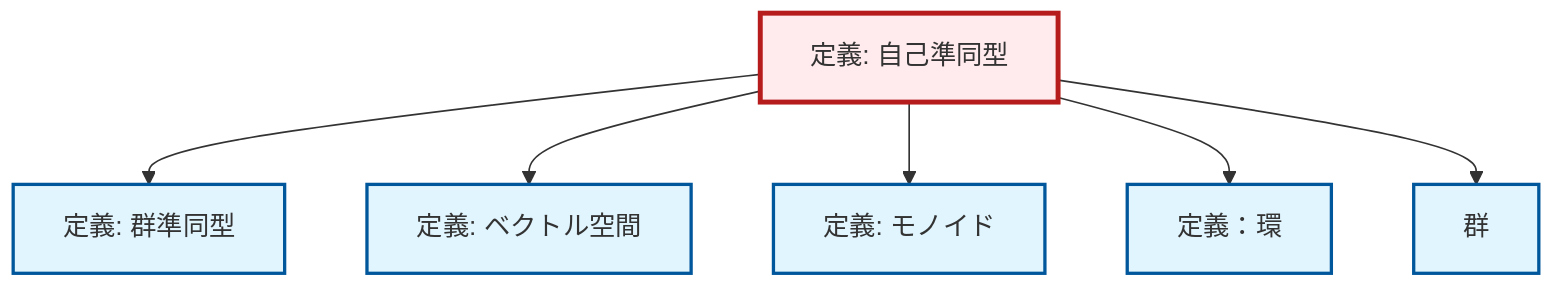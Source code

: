 graph TD
    classDef definition fill:#e1f5fe,stroke:#01579b,stroke-width:2px
    classDef theorem fill:#f3e5f5,stroke:#4a148c,stroke-width:2px
    classDef axiom fill:#fff3e0,stroke:#e65100,stroke-width:2px
    classDef example fill:#e8f5e9,stroke:#1b5e20,stroke-width:2px
    classDef current fill:#ffebee,stroke:#b71c1c,stroke-width:3px
    def-monoid["定義: モノイド"]:::definition
    def-endomorphism["定義: 自己準同型"]:::definition
    def-vector-space["定義: ベクトル空間"]:::definition
    def-ring["定義：環"]:::definition
    def-homomorphism["定義: 群準同型"]:::definition
    def-group["群"]:::definition
    def-endomorphism --> def-homomorphism
    def-endomorphism --> def-vector-space
    def-endomorphism --> def-monoid
    def-endomorphism --> def-ring
    def-endomorphism --> def-group
    class def-endomorphism current